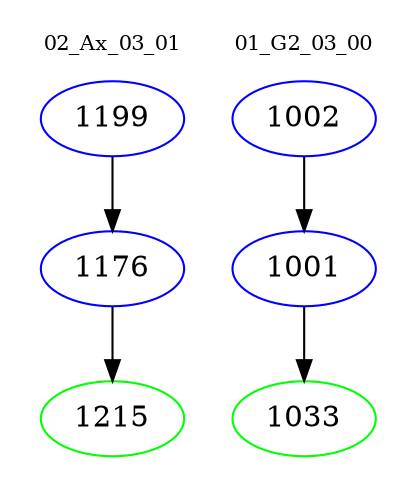 digraph{
subgraph cluster_0 {
color = white
label = "02_Ax_03_01";
fontsize=10;
T0_1199 [label="1199", color="blue"]
T0_1199 -> T0_1176 [color="black"]
T0_1176 [label="1176", color="blue"]
T0_1176 -> T0_1215 [color="black"]
T0_1215 [label="1215", color="green"]
}
subgraph cluster_1 {
color = white
label = "01_G2_03_00";
fontsize=10;
T1_1002 [label="1002", color="blue"]
T1_1002 -> T1_1001 [color="black"]
T1_1001 [label="1001", color="blue"]
T1_1001 -> T1_1033 [color="black"]
T1_1033 [label="1033", color="green"]
}
}

